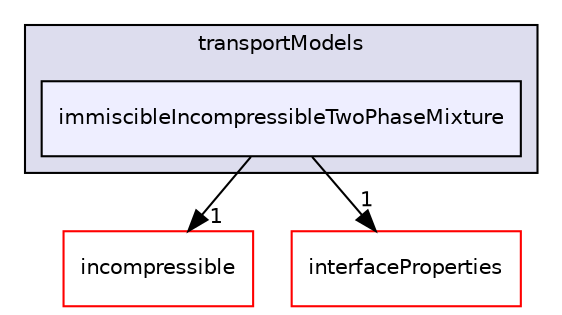 digraph "src/transportModels/immiscibleIncompressibleTwoPhaseMixture" {
  bgcolor=transparent;
  compound=true
  node [ fontsize="10", fontname="Helvetica"];
  edge [ labelfontsize="10", labelfontname="Helvetica"];
  subgraph clusterdir_9415e59289a6feeb24164dafa70a594f {
    graph [ bgcolor="#ddddee", pencolor="black", label="transportModels" fontname="Helvetica", fontsize="10", URL="dir_9415e59289a6feeb24164dafa70a594f.html"]
  dir_f360eee4f758a83ee90d43c6d2dfc087 [shape=box, label="immiscibleIncompressibleTwoPhaseMixture", style="filled", fillcolor="#eeeeff", pencolor="black", URL="dir_f360eee4f758a83ee90d43c6d2dfc087.html"];
  }
  dir_ba81af78f54c1241449acf985c81e6d8 [shape=box label="incompressible" color="red" URL="dir_ba81af78f54c1241449acf985c81e6d8.html"];
  dir_c88d6d7462244dc5ba84ed1605548fd3 [shape=box label="interfaceProperties" color="red" URL="dir_c88d6d7462244dc5ba84ed1605548fd3.html"];
  dir_f360eee4f758a83ee90d43c6d2dfc087->dir_ba81af78f54c1241449acf985c81e6d8 [headlabel="1", labeldistance=1.5 headhref="dir_003008_000915.html"];
  dir_f360eee4f758a83ee90d43c6d2dfc087->dir_c88d6d7462244dc5ba84ed1605548fd3 [headlabel="1", labeldistance=1.5 headhref="dir_003008_003017.html"];
}
